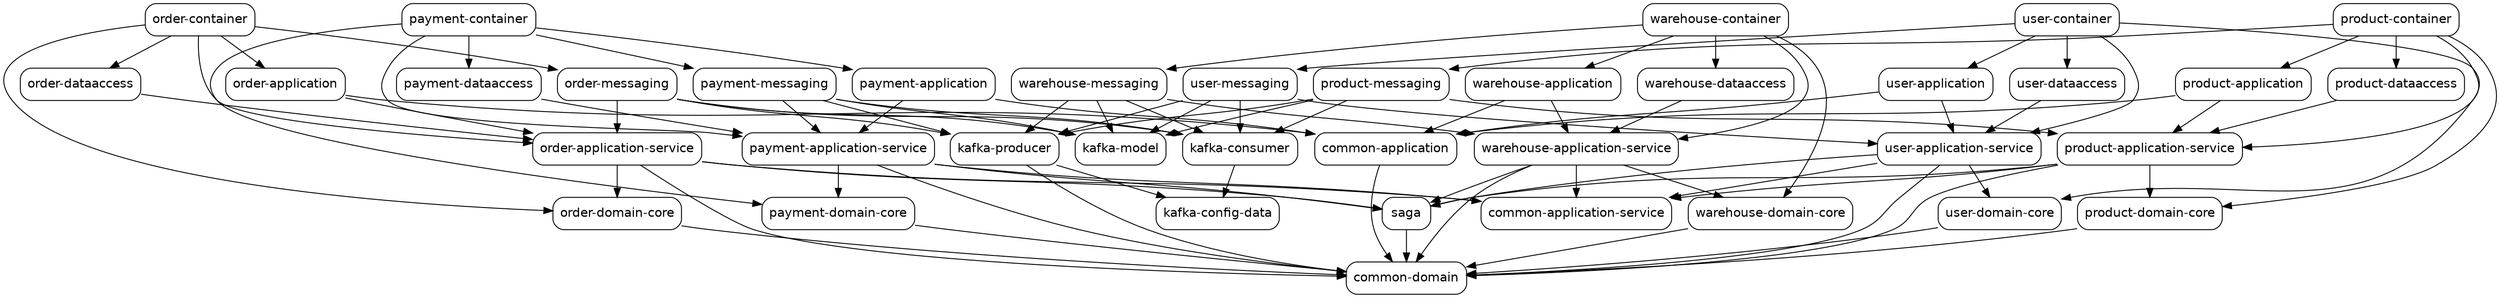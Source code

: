 digraph "e-commerce" {
  node [shape="box",style="rounded",fontname="Helvetica",fontsize="14"]
  edge [fontsize="10",fontname="Helvetica"]

  // Node Definitions:
  "com.ecommerce.app:common-application:jar:compile"[label=<common-application>]
  "com.ecommerce.app:common-domain:jar:compile"[label=<common-domain>]
  "com.ecommerce.app:kafka-consumer:jar:compile"[label=<kafka-consumer>]
  "com.ecommerce.app:kafka-config-data:jar:compile"[label=<kafka-config-data>]
  "com.ecommerce.app:kafka-producer:jar:compile"[label=<kafka-producer>]
  "com.ecommerce.app:saga:jar:compile"[label=<saga>]
  "com.ecommerce.app:warehouse-domain-core:jar:compile"[label=<warehouse-domain-core>]
  "com.ecommerce.app:warehouse-application-service:jar:compile"[label=<warehouse-application-service>]
  "com.ecommerce.app:common-application-service:jar:compile"[label=<common-application-service>]
  "com.ecommerce.app:warehouse-application:jar:compile"[label=<warehouse-application>]
  "com.ecommerce.app:warehouse-dataaccess:jar:compile"[label=<warehouse-dataaccess>]
  "com.ecommerce.app:warehouse-messaging:jar:compile"[label=<warehouse-messaging>]
  "com.ecommerce.app:kafka-model:jar:compile"[label=<kafka-model>]
  "com.ecommerce.app:warehouse-container:jar:compile"[label=<warehouse-container>]
  "com.ecommerce.app:user-domain-core:jar:compile"[label=<user-domain-core>]
  "com.ecommerce.app:user-application-service:jar:compile"[label=<user-application-service>]
  "com.ecommerce.app:user-application:jar:compile"[label=<user-application>]
  "com.ecommerce.app:user-dataaccess:jar:compile"[label=<user-dataaccess>]
  "com.ecommerce.app:user-messaging:jar:compile"[label=<user-messaging>]
  "com.ecommerce.app:user-container:jar:compile"[label=<user-container>]
  "com.ecommerce.app:product-domain-core:jar:compile"[label=<product-domain-core>]
  "com.ecommerce.app:product-application-service:jar:compile"[label=<product-application-service>]
  "com.ecommerce.app:product-application:jar:compile"[label=<product-application>]
  "com.ecommerce.app:product-dataaccess:jar:compile"[label=<product-dataaccess>]
  "com.ecommerce.app:product-messaging:jar:compile"[label=<product-messaging>]
  "com.ecommerce.app:product-container:jar:compile"[label=<product-container>]
  "com.ecommerce.app:order-domain-core:jar:compile"[label=<order-domain-core>]
  "com.ecommerce.app:order-application-service:jar:compile"[label=<order-application-service>]
  "com.ecommerce.app:order-application:jar:compile"[label=<order-application>]
  "com.ecommerce.app:order-dataaccess:jar:compile"[label=<order-dataaccess>]
  "com.ecommerce.app:order-messaging:jar:compile"[label=<order-messaging>]
  "com.ecommerce.app:order-container:jar:compile"[label=<order-container>]
  "com.ecommerce.app:payment-domain-core:jar:compile"[label=<payment-domain-core>]
  "com.ecommerce.app:payment-application-service:jar:compile"[label=<payment-application-service>]
  "com.ecommerce.app:payment-application:jar:compile"[label=<payment-application>]
  "com.ecommerce.app:payment-dataaccess:jar:compile"[label=<payment-dataaccess>]
  "com.ecommerce.app:payment-messaging:jar:compile"[label=<payment-messaging>]
  "com.ecommerce.app:payment-container:jar:compile"[label=<payment-container>]

  // Edge Definitions:
  "com.ecommerce.app:common-application:jar:compile" -> "com.ecommerce.app:common-domain:jar:compile"
  "com.ecommerce.app:kafka-consumer:jar:compile" -> "com.ecommerce.app:kafka-config-data:jar:compile"
  "com.ecommerce.app:kafka-producer:jar:compile" -> "com.ecommerce.app:kafka-config-data:jar:compile"
  "com.ecommerce.app:kafka-producer:jar:compile" -> "com.ecommerce.app:common-domain:jar:compile"
  "com.ecommerce.app:saga:jar:compile" -> "com.ecommerce.app:common-domain:jar:compile"
  "com.ecommerce.app:warehouse-domain-core:jar:compile" -> "com.ecommerce.app:common-domain:jar:compile"
  "com.ecommerce.app:warehouse-application-service:jar:compile" -> "com.ecommerce.app:warehouse-domain-core:jar:compile"
  "com.ecommerce.app:warehouse-application-service:jar:compile" -> "com.ecommerce.app:saga:jar:compile"
  "com.ecommerce.app:warehouse-application-service:jar:compile" -> "com.ecommerce.app:common-application-service:jar:compile"
  "com.ecommerce.app:warehouse-application-service:jar:compile" -> "com.ecommerce.app:common-domain:jar:compile"
  "com.ecommerce.app:warehouse-application:jar:compile" -> "com.ecommerce.app:warehouse-application-service:jar:compile"
  "com.ecommerce.app:warehouse-application:jar:compile" -> "com.ecommerce.app:common-application:jar:compile"
  "com.ecommerce.app:warehouse-dataaccess:jar:compile" -> "com.ecommerce.app:warehouse-application-service:jar:compile"
  "com.ecommerce.app:warehouse-messaging:jar:compile" -> "com.ecommerce.app:warehouse-application-service:jar:compile"
  "com.ecommerce.app:warehouse-messaging:jar:compile" -> "com.ecommerce.app:kafka-producer:jar:compile"
  "com.ecommerce.app:warehouse-messaging:jar:compile" -> "com.ecommerce.app:kafka-consumer:jar:compile"
  "com.ecommerce.app:warehouse-messaging:jar:compile" -> "com.ecommerce.app:kafka-model:jar:compile"
  "com.ecommerce.app:warehouse-container:jar:compile" -> "com.ecommerce.app:warehouse-application-service:jar:compile"
  "com.ecommerce.app:warehouse-container:jar:compile" -> "com.ecommerce.app:warehouse-application:jar:compile"
  "com.ecommerce.app:warehouse-container:jar:compile" -> "com.ecommerce.app:warehouse-dataaccess:jar:compile"
  "com.ecommerce.app:warehouse-container:jar:compile" -> "com.ecommerce.app:warehouse-messaging:jar:compile"
  "com.ecommerce.app:warehouse-container:jar:compile" -> "com.ecommerce.app:warehouse-domain-core:jar:compile"
  "com.ecommerce.app:user-domain-core:jar:compile" -> "com.ecommerce.app:common-domain:jar:compile"
  "com.ecommerce.app:user-application-service:jar:compile" -> "com.ecommerce.app:user-domain-core:jar:compile"
  "com.ecommerce.app:user-application-service:jar:compile" -> "com.ecommerce.app:saga:jar:compile"
  "com.ecommerce.app:user-application-service:jar:compile" -> "com.ecommerce.app:common-application-service:jar:compile"
  "com.ecommerce.app:user-application-service:jar:compile" -> "com.ecommerce.app:common-domain:jar:compile"
  "com.ecommerce.app:user-application:jar:compile" -> "com.ecommerce.app:common-application:jar:compile"
  "com.ecommerce.app:user-application:jar:compile" -> "com.ecommerce.app:user-application-service:jar:compile"
  "com.ecommerce.app:user-dataaccess:jar:compile" -> "com.ecommerce.app:user-application-service:jar:compile"
  "com.ecommerce.app:user-messaging:jar:compile" -> "com.ecommerce.app:kafka-producer:jar:compile"
  "com.ecommerce.app:user-messaging:jar:compile" -> "com.ecommerce.app:kafka-consumer:jar:compile"
  "com.ecommerce.app:user-messaging:jar:compile" -> "com.ecommerce.app:kafka-model:jar:compile"
  "com.ecommerce.app:user-messaging:jar:compile" -> "com.ecommerce.app:user-application-service:jar:compile"
  "com.ecommerce.app:user-container:jar:compile" -> "com.ecommerce.app:user-application-service:jar:compile"
  "com.ecommerce.app:user-container:jar:compile" -> "com.ecommerce.app:user-application:jar:compile"
  "com.ecommerce.app:user-container:jar:compile" -> "com.ecommerce.app:user-dataaccess:jar:compile"
  "com.ecommerce.app:user-container:jar:compile" -> "com.ecommerce.app:user-messaging:jar:compile"
  "com.ecommerce.app:user-container:jar:compile" -> "com.ecommerce.app:user-domain-core:jar:compile"
  "com.ecommerce.app:product-domain-core:jar:compile" -> "com.ecommerce.app:common-domain:jar:compile"
  "com.ecommerce.app:product-application-service:jar:compile" -> "com.ecommerce.app:product-domain-core:jar:compile"
  "com.ecommerce.app:product-application-service:jar:compile" -> "com.ecommerce.app:saga:jar:compile"
  "com.ecommerce.app:product-application-service:jar:compile" -> "com.ecommerce.app:common-application-service:jar:compile"
  "com.ecommerce.app:product-application-service:jar:compile" -> "com.ecommerce.app:common-domain:jar:compile"
  "com.ecommerce.app:product-application:jar:compile" -> "com.ecommerce.app:common-application:jar:compile"
  "com.ecommerce.app:product-application:jar:compile" -> "com.ecommerce.app:product-application-service:jar:compile"
  "com.ecommerce.app:product-dataaccess:jar:compile" -> "com.ecommerce.app:product-application-service:jar:compile"
  "com.ecommerce.app:product-messaging:jar:compile" -> "com.ecommerce.app:product-application-service:jar:compile"
  "com.ecommerce.app:product-messaging:jar:compile" -> "com.ecommerce.app:kafka-producer:jar:compile"
  "com.ecommerce.app:product-messaging:jar:compile" -> "com.ecommerce.app:kafka-consumer:jar:compile"
  "com.ecommerce.app:product-messaging:jar:compile" -> "com.ecommerce.app:kafka-model:jar:compile"
  "com.ecommerce.app:product-container:jar:compile" -> "com.ecommerce.app:product-domain-core:jar:compile"
  "com.ecommerce.app:product-container:jar:compile" -> "com.ecommerce.app:product-application-service:jar:compile"
  "com.ecommerce.app:product-container:jar:compile" -> "com.ecommerce.app:product-application:jar:compile"
  "com.ecommerce.app:product-container:jar:compile" -> "com.ecommerce.app:product-dataaccess:jar:compile"
  "com.ecommerce.app:product-container:jar:compile" -> "com.ecommerce.app:product-messaging:jar:compile"
  "com.ecommerce.app:order-domain-core:jar:compile" -> "com.ecommerce.app:common-domain:jar:compile"
  "com.ecommerce.app:order-application-service:jar:compile" -> "com.ecommerce.app:order-domain-core:jar:compile"
  "com.ecommerce.app:order-application-service:jar:compile" -> "com.ecommerce.app:saga:jar:compile"
  "com.ecommerce.app:order-application-service:jar:compile" -> "com.ecommerce.app:common-application-service:jar:compile"
  "com.ecommerce.app:order-application-service:jar:compile" -> "com.ecommerce.app:common-domain:jar:compile"
  "com.ecommerce.app:order-application:jar:compile" -> "com.ecommerce.app:common-application:jar:compile"
  "com.ecommerce.app:order-application:jar:compile" -> "com.ecommerce.app:order-application-service:jar:compile"
  "com.ecommerce.app:order-dataaccess:jar:compile" -> "com.ecommerce.app:order-application-service:jar:compile"
  "com.ecommerce.app:order-messaging:jar:compile" -> "com.ecommerce.app:order-application-service:jar:compile"
  "com.ecommerce.app:order-messaging:jar:compile" -> "com.ecommerce.app:kafka-producer:jar:compile"
  "com.ecommerce.app:order-messaging:jar:compile" -> "com.ecommerce.app:kafka-consumer:jar:compile"
  "com.ecommerce.app:order-messaging:jar:compile" -> "com.ecommerce.app:kafka-model:jar:compile"
  "com.ecommerce.app:order-container:jar:compile" -> "com.ecommerce.app:order-domain-core:jar:compile"
  "com.ecommerce.app:order-container:jar:compile" -> "com.ecommerce.app:order-application-service:jar:compile"
  "com.ecommerce.app:order-container:jar:compile" -> "com.ecommerce.app:order-application:jar:compile"
  "com.ecommerce.app:order-container:jar:compile" -> "com.ecommerce.app:order-dataaccess:jar:compile"
  "com.ecommerce.app:order-container:jar:compile" -> "com.ecommerce.app:order-messaging:jar:compile"
  "com.ecommerce.app:payment-domain-core:jar:compile" -> "com.ecommerce.app:common-domain:jar:compile"
  "com.ecommerce.app:payment-application-service:jar:compile" -> "com.ecommerce.app:payment-domain-core:jar:compile"
  "com.ecommerce.app:payment-application-service:jar:compile" -> "com.ecommerce.app:saga:jar:compile"
  "com.ecommerce.app:payment-application-service:jar:compile" -> "com.ecommerce.app:common-application-service:jar:compile"
  "com.ecommerce.app:payment-application-service:jar:compile" -> "com.ecommerce.app:common-domain:jar:compile"
  "com.ecommerce.app:payment-application:jar:compile" -> "com.ecommerce.app:common-application:jar:compile"
  "com.ecommerce.app:payment-application:jar:compile" -> "com.ecommerce.app:payment-application-service:jar:compile"
  "com.ecommerce.app:payment-dataaccess:jar:compile" -> "com.ecommerce.app:payment-application-service:jar:compile"
  "com.ecommerce.app:payment-messaging:jar:compile" -> "com.ecommerce.app:payment-application-service:jar:compile"
  "com.ecommerce.app:payment-messaging:jar:compile" -> "com.ecommerce.app:kafka-producer:jar:compile"
  "com.ecommerce.app:payment-messaging:jar:compile" -> "com.ecommerce.app:kafka-consumer:jar:compile"
  "com.ecommerce.app:payment-messaging:jar:compile" -> "com.ecommerce.app:kafka-model:jar:compile"
  "com.ecommerce.app:payment-container:jar:compile" -> "com.ecommerce.app:payment-domain-core:jar:compile"
  "com.ecommerce.app:payment-container:jar:compile" -> "com.ecommerce.app:payment-application-service:jar:compile"
  "com.ecommerce.app:payment-container:jar:compile" -> "com.ecommerce.app:payment-application:jar:compile"
  "com.ecommerce.app:payment-container:jar:compile" -> "com.ecommerce.app:payment-dataaccess:jar:compile"
  "com.ecommerce.app:payment-container:jar:compile" -> "com.ecommerce.app:payment-messaging:jar:compile"
}